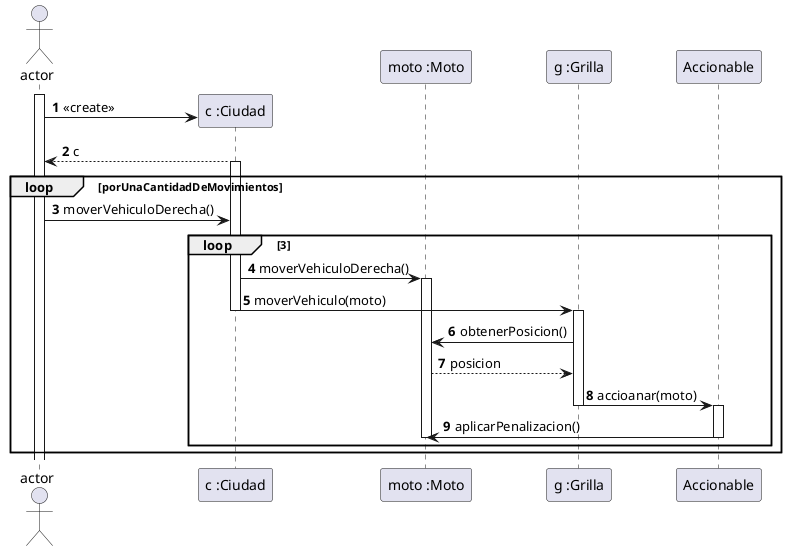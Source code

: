 @startuml
'https://plantuml.com/sequence-diagram

autonumber

actor actor
create "c :Ciudad" as ciudad
participant "moto :Moto" as moto
participant "g :Grilla" as grilla
participant "Accionable" as accionable

activate actor
actor -> ciudad: <<create>>
ciudad --> actor : c
activate ciudad

loop porUnaCantidadDeMovimientos

actor  -> ciudad : moverVehiculoDerecha()
loop 3
ciudad -> moto: moverVehiculoDerecha()
activate moto
ciudad -> grilla : moverVehiculo(moto)
deactivate ciudad
activate grilla
grilla -> moto : obtenerPosicion()
moto --> grilla : posicion
grilla -> accionable : accioanar(moto)
deactivate grilla
activate accionable
accionable -> moto :aplicarPenalizacion()
deactivate accionable
deactivate moto
end loop


end
@enduml